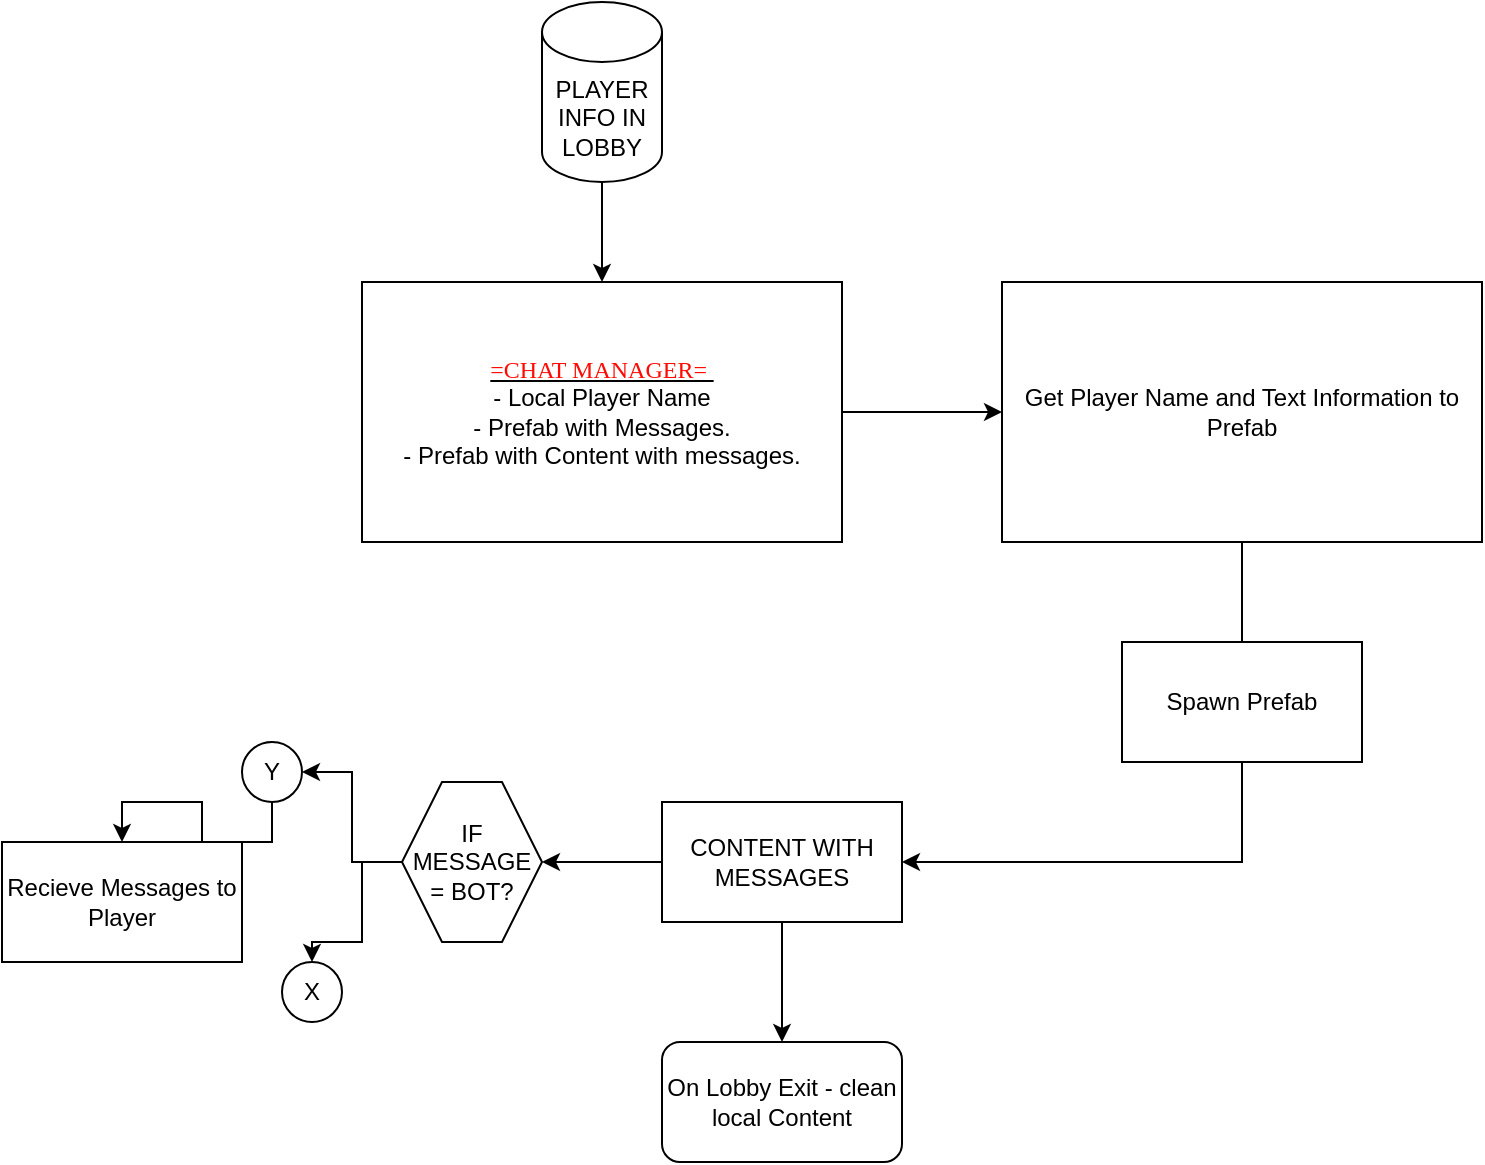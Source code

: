 <mxfile version="20.5.1" type="github">
  <diagram id="sOrYWuCvnMkhS9OWmjsb" name="Page-1">
    <mxGraphModel dx="1292" dy="689" grid="1" gridSize="10" guides="1" tooltips="1" connect="1" arrows="1" fold="1" page="1" pageScale="1" pageWidth="850" pageHeight="1100" math="0" shadow="0">
      <root>
        <mxCell id="0" />
        <mxCell id="1" parent="0" />
        <mxCell id="bNryISlXJPOM0R4JPXQo-5" value="" style="edgeStyle=orthogonalEdgeStyle;rounded=0;orthogonalLoop=1;jettySize=auto;html=1;fontFamily=Times New Roman;fontColor=#FF0B03;" edge="1" parent="1" source="bNryISlXJPOM0R4JPXQo-1" target="bNryISlXJPOM0R4JPXQo-4">
          <mxGeometry relative="1" as="geometry" />
        </mxCell>
        <mxCell id="bNryISlXJPOM0R4JPXQo-1" value="&lt;u&gt;&lt;font color=&quot;#ff0b03&quot;&gt;&lt;font face=&quot;Times New Roman&quot;&gt;=CHAT MANAGER=&lt;/font&gt;&amp;nbsp;&lt;/font&gt;&lt;/u&gt;&lt;br&gt;- Local Player Name&lt;br&gt;- Prefab with Messages.&lt;br&gt;- Prefab with Content with messages." style="rounded=0;whiteSpace=wrap;html=1;" vertex="1" parent="1">
          <mxGeometry x="210" y="180" width="240" height="130" as="geometry" />
        </mxCell>
        <mxCell id="bNryISlXJPOM0R4JPXQo-6" style="edgeStyle=orthogonalEdgeStyle;rounded=0;orthogonalLoop=1;jettySize=auto;html=1;fontFamily=Helvetica;fontColor=#000000;" edge="1" parent="1" source="bNryISlXJPOM0R4JPXQo-4">
          <mxGeometry relative="1" as="geometry">
            <mxPoint x="650.0" y="400" as="targetPoint" />
          </mxGeometry>
        </mxCell>
        <mxCell id="bNryISlXJPOM0R4JPXQo-4" value="Get Player Name and Text Information to Prefab" style="rounded=0;whiteSpace=wrap;html=1;" vertex="1" parent="1">
          <mxGeometry x="530" y="180" width="240" height="130" as="geometry" />
        </mxCell>
        <mxCell id="bNryISlXJPOM0R4JPXQo-9" style="edgeStyle=orthogonalEdgeStyle;rounded=0;orthogonalLoop=1;jettySize=auto;html=1;entryX=1;entryY=0.5;entryDx=0;entryDy=0;fontFamily=Helvetica;fontColor=#000000;" edge="1" parent="1" source="bNryISlXJPOM0R4JPXQo-7" target="bNryISlXJPOM0R4JPXQo-8">
          <mxGeometry relative="1" as="geometry">
            <Array as="points">
              <mxPoint x="650" y="470" />
            </Array>
          </mxGeometry>
        </mxCell>
        <mxCell id="bNryISlXJPOM0R4JPXQo-7" value="Spawn Prefab" style="rounded=0;whiteSpace=wrap;html=1;fontFamily=Helvetica;fontColor=#000000;" vertex="1" parent="1">
          <mxGeometry x="590" y="360" width="120" height="60" as="geometry" />
        </mxCell>
        <mxCell id="bNryISlXJPOM0R4JPXQo-11" style="edgeStyle=orthogonalEdgeStyle;rounded=0;orthogonalLoop=1;jettySize=auto;html=1;fontFamily=Helvetica;fontColor=#000000;" edge="1" parent="1" source="bNryISlXJPOM0R4JPXQo-8" target="bNryISlXJPOM0R4JPXQo-12">
          <mxGeometry relative="1" as="geometry">
            <mxPoint x="380" y="620" as="targetPoint" />
          </mxGeometry>
        </mxCell>
        <mxCell id="bNryISlXJPOM0R4JPXQo-17" style="edgeStyle=orthogonalEdgeStyle;rounded=0;orthogonalLoop=1;jettySize=auto;html=1;exitX=0;exitY=0.5;exitDx=0;exitDy=0;entryX=1;entryY=0.5;entryDx=0;entryDy=0;fontFamily=Helvetica;fontColor=#000000;" edge="1" parent="1" source="bNryISlXJPOM0R4JPXQo-8" target="bNryISlXJPOM0R4JPXQo-15">
          <mxGeometry relative="1" as="geometry" />
        </mxCell>
        <mxCell id="bNryISlXJPOM0R4JPXQo-8" value="CONTENT WITH MESSAGES" style="rounded=0;whiteSpace=wrap;html=1;fontFamily=Helvetica;fontColor=#000000;" vertex="1" parent="1">
          <mxGeometry x="360" y="440" width="120" height="60" as="geometry" />
        </mxCell>
        <mxCell id="bNryISlXJPOM0R4JPXQo-12" value="On Lobby Exit - clean local Content" style="rounded=1;whiteSpace=wrap;html=1;fontFamily=Helvetica;fontColor=#000000;" vertex="1" parent="1">
          <mxGeometry x="360" y="560" width="120" height="60" as="geometry" />
        </mxCell>
        <mxCell id="bNryISlXJPOM0R4JPXQo-20" style="edgeStyle=orthogonalEdgeStyle;rounded=0;orthogonalLoop=1;jettySize=auto;html=1;entryX=1;entryY=0.5;entryDx=0;entryDy=0;fontFamily=Helvetica;fontColor=#000000;" edge="1" parent="1" source="bNryISlXJPOM0R4JPXQo-15" target="bNryISlXJPOM0R4JPXQo-18">
          <mxGeometry relative="1" as="geometry" />
        </mxCell>
        <mxCell id="bNryISlXJPOM0R4JPXQo-21" style="edgeStyle=orthogonalEdgeStyle;rounded=0;orthogonalLoop=1;jettySize=auto;html=1;entryX=0.5;entryY=0;entryDx=0;entryDy=0;fontFamily=Helvetica;fontColor=#000000;" edge="1" parent="1" source="bNryISlXJPOM0R4JPXQo-15" target="bNryISlXJPOM0R4JPXQo-19">
          <mxGeometry relative="1" as="geometry">
            <Array as="points">
              <mxPoint x="210" y="470" />
              <mxPoint x="210" y="510" />
            </Array>
          </mxGeometry>
        </mxCell>
        <mxCell id="bNryISlXJPOM0R4JPXQo-15" value="IF MESSAGE = BOT?" style="shape=hexagon;perimeter=hexagonPerimeter2;whiteSpace=wrap;html=1;fixedSize=1;fontFamily=Helvetica;fontColor=#000000;size=20;" vertex="1" parent="1">
          <mxGeometry x="230" y="430" width="70" height="80" as="geometry" />
        </mxCell>
        <mxCell id="bNryISlXJPOM0R4JPXQo-23" style="edgeStyle=orthogonalEdgeStyle;rounded=0;orthogonalLoop=1;jettySize=auto;html=1;entryX=0.5;entryY=0;entryDx=0;entryDy=0;fontFamily=Helvetica;fontColor=#000000;" edge="1" parent="1" source="bNryISlXJPOM0R4JPXQo-18" target="bNryISlXJPOM0R4JPXQo-22">
          <mxGeometry relative="1" as="geometry" />
        </mxCell>
        <mxCell id="bNryISlXJPOM0R4JPXQo-18" value="Y" style="ellipse;whiteSpace=wrap;html=1;aspect=fixed;fontFamily=Helvetica;fontColor=#000000;" vertex="1" parent="1">
          <mxGeometry x="150" y="410" width="30" height="30" as="geometry" />
        </mxCell>
        <mxCell id="bNryISlXJPOM0R4JPXQo-19" value="X" style="ellipse;whiteSpace=wrap;html=1;aspect=fixed;fontFamily=Helvetica;fontColor=#000000;" vertex="1" parent="1">
          <mxGeometry x="170" y="520" width="30" height="30" as="geometry" />
        </mxCell>
        <mxCell id="bNryISlXJPOM0R4JPXQo-22" value="Recieve Messages to Player" style="whiteSpace=wrap;html=1;fontColor=#000000;fontFamily=Helvetica;" vertex="1" parent="1">
          <mxGeometry x="30" y="460" width="120" height="60" as="geometry" />
        </mxCell>
        <mxCell id="bNryISlXJPOM0R4JPXQo-26" style="edgeStyle=orthogonalEdgeStyle;rounded=0;orthogonalLoop=1;jettySize=auto;html=1;fontFamily=Helvetica;fontColor=#000000;" edge="1" parent="1" source="bNryISlXJPOM0R4JPXQo-25" target="bNryISlXJPOM0R4JPXQo-1">
          <mxGeometry relative="1" as="geometry" />
        </mxCell>
        <mxCell id="bNryISlXJPOM0R4JPXQo-25" value="PLAYER INFO IN LOBBY" style="shape=cylinder3;whiteSpace=wrap;html=1;boundedLbl=1;backgroundOutline=1;size=15;fontFamily=Helvetica;fontColor=#000000;" vertex="1" parent="1">
          <mxGeometry x="300" y="40" width="60" height="90" as="geometry" />
        </mxCell>
      </root>
    </mxGraphModel>
  </diagram>
</mxfile>
